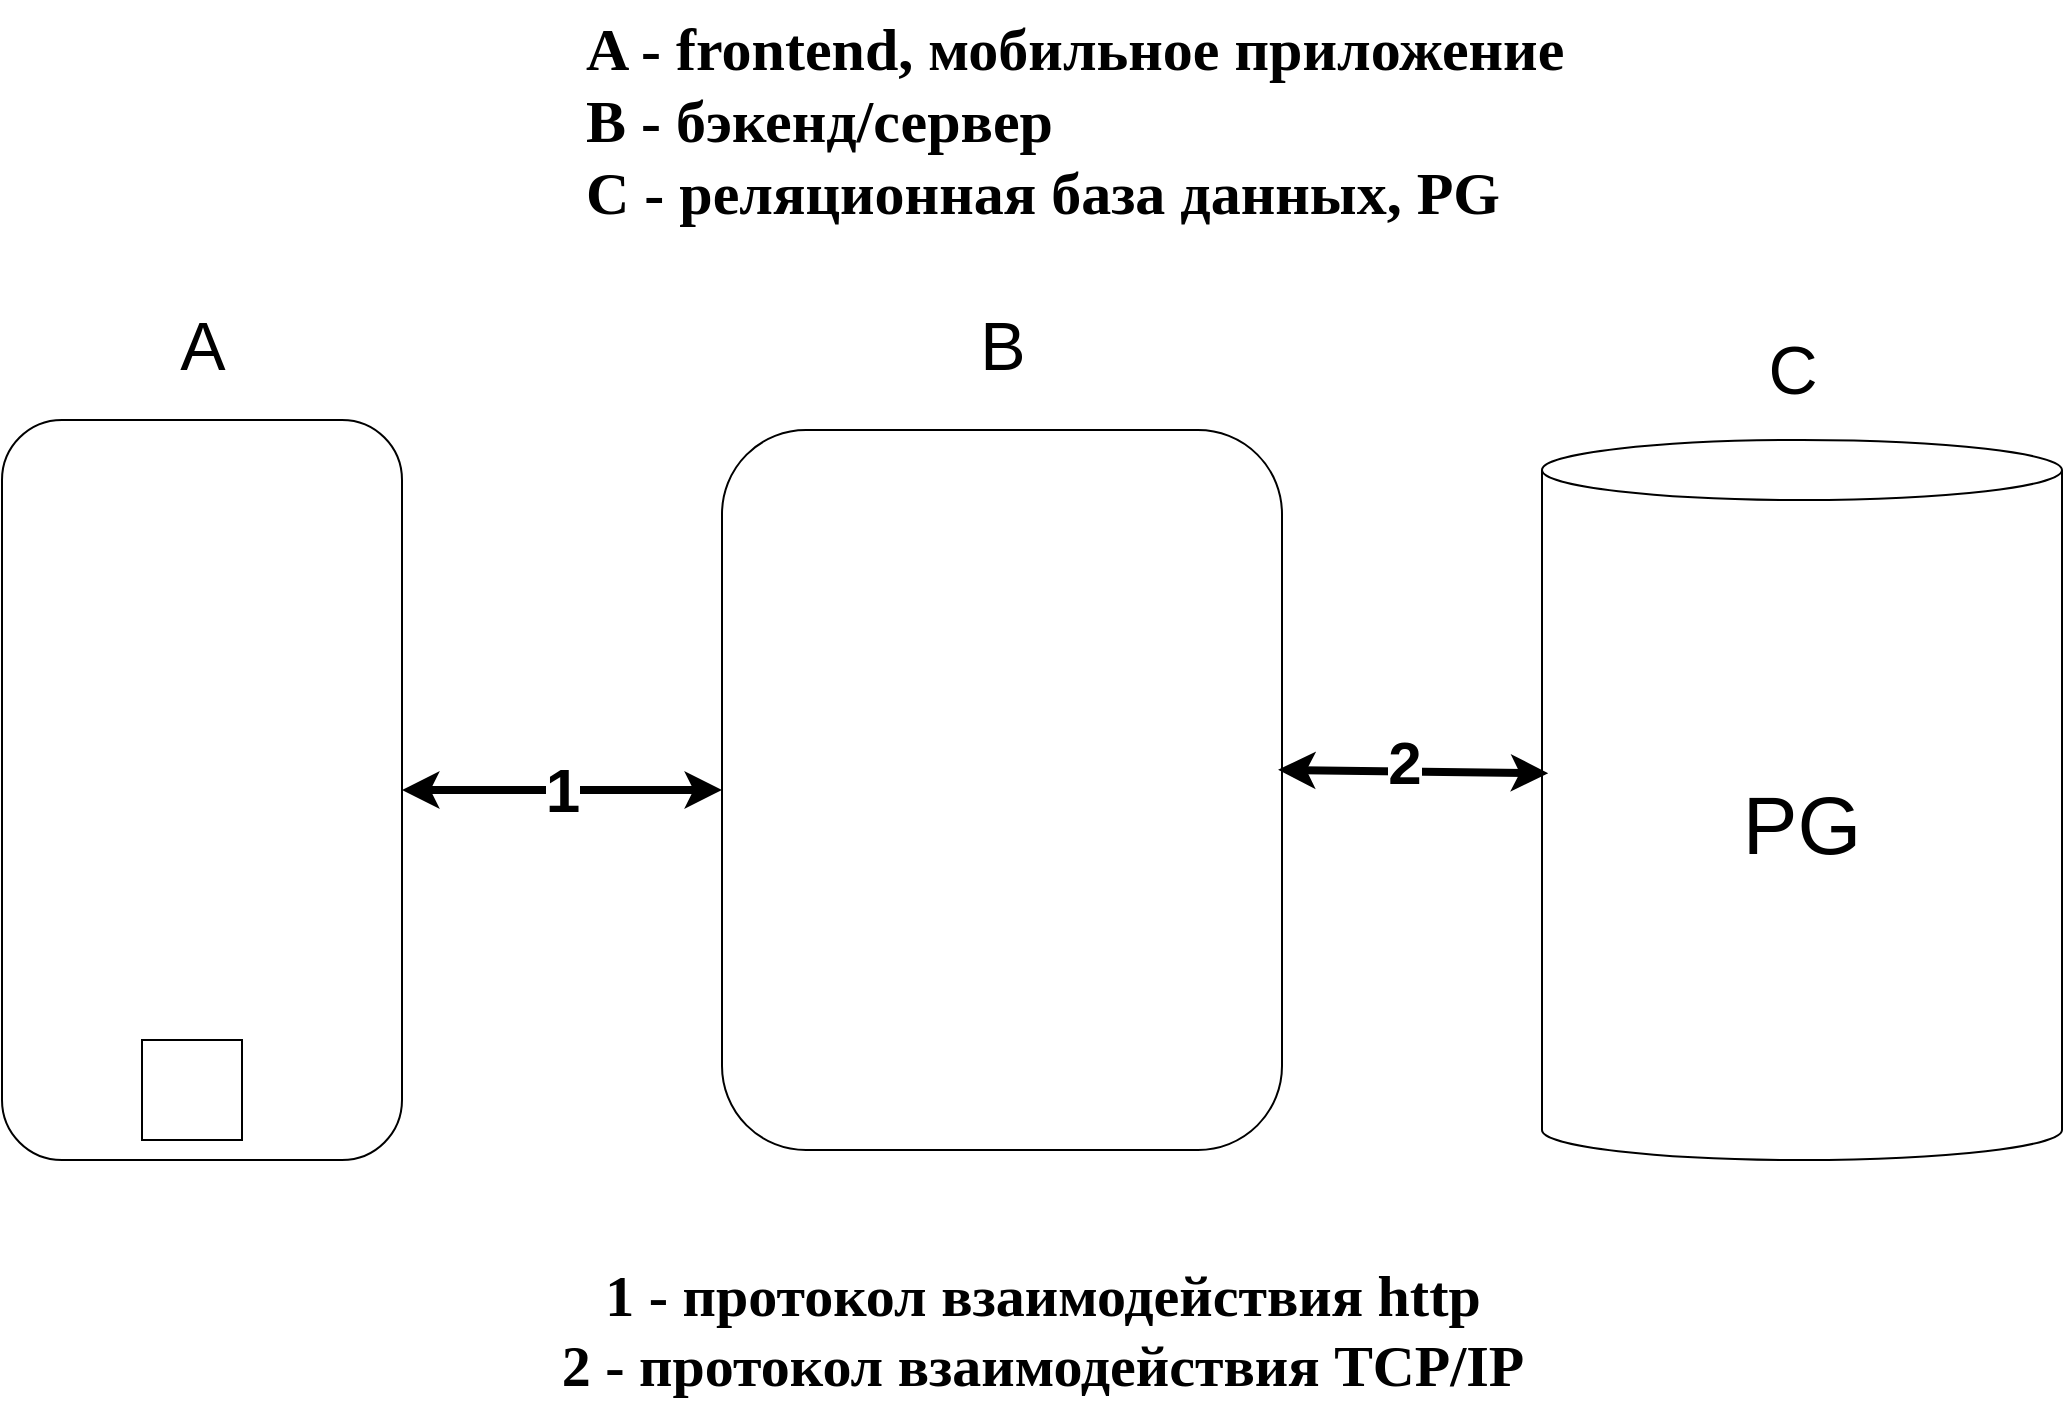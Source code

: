 <mxfile version="24.8.3">
  <diagram name="Page-1" id="929967ad-93f9-6ef4-fab6-5d389245f69c">
    <mxGraphModel dx="1760" dy="936" grid="0" gridSize="10" guides="1" tooltips="1" connect="1" arrows="1" fold="1" page="1" pageScale="1.5" pageWidth="1169" pageHeight="826" background="none" math="0" shadow="0">
      <root>
        <mxCell id="0" style=";html=1;" />
        <mxCell id="1" style=";html=1;" parent="0" />
        <mxCell id="BDkpAiGpnQuZh4Utp9hv-2" value="" style="rounded=1;whiteSpace=wrap;html=1;" parent="1" vertex="1">
          <mxGeometry x="310" y="470" width="200" height="370" as="geometry" />
        </mxCell>
        <mxCell id="BDkpAiGpnQuZh4Utp9hv-3" value="" style="rounded=1;whiteSpace=wrap;html=1;" parent="1" vertex="1">
          <mxGeometry x="670" y="475" width="280" height="360" as="geometry" />
        </mxCell>
        <mxCell id="BDkpAiGpnQuZh4Utp9hv-5" value="&lt;font style=&quot;font-size: 41px;&quot;&gt;PG&lt;/font&gt;" style="shape=cylinder3;whiteSpace=wrap;html=1;boundedLbl=1;backgroundOutline=1;size=15;" parent="1" vertex="1">
          <mxGeometry x="1080" y="480" width="260" height="360" as="geometry" />
        </mxCell>
        <mxCell id="BDkpAiGpnQuZh4Utp9hv-6" value="&lt;font style=&quot;font-size: 34px;&quot;&gt;A&lt;/font&gt;" style="text;html=1;align=center;verticalAlign=middle;resizable=0;points=[];autosize=1;strokeColor=none;fillColor=none;" parent="1" vertex="1">
          <mxGeometry x="385" y="408" width="50" height="50" as="geometry" />
        </mxCell>
        <mxCell id="BDkpAiGpnQuZh4Utp9hv-7" value="&lt;font style=&quot;font-size: 34px;&quot;&gt;B&lt;/font&gt;" style="text;html=1;align=center;verticalAlign=middle;resizable=0;points=[];autosize=1;strokeColor=none;fillColor=none;" parent="1" vertex="1">
          <mxGeometry x="785" y="408" width="50" height="50" as="geometry" />
        </mxCell>
        <mxCell id="BDkpAiGpnQuZh4Utp9hv-8" value="&lt;font style=&quot;font-size: 34px;&quot;&gt;C&lt;/font&gt;" style="text;html=1;align=center;verticalAlign=middle;resizable=0;points=[];autosize=1;strokeColor=none;fillColor=none;" parent="1" vertex="1">
          <mxGeometry x="1180" y="420" width="50" height="50" as="geometry" />
        </mxCell>
        <mxCell id="BDkpAiGpnQuZh4Utp9hv-9" value="" style="endArrow=classic;startArrow=classic;html=1;rounded=0;exitX=1;exitY=0.5;exitDx=0;exitDy=0;entryX=0;entryY=0.5;entryDx=0;entryDy=0;strokeWidth=4;" parent="1" source="BDkpAiGpnQuZh4Utp9hv-2" target="BDkpAiGpnQuZh4Utp9hv-3" edge="1">
          <mxGeometry width="50" height="50" relative="1" as="geometry">
            <mxPoint x="560" y="660" as="sourcePoint" />
            <mxPoint x="610" y="610" as="targetPoint" />
          </mxGeometry>
        </mxCell>
        <mxCell id="BDkpAiGpnQuZh4Utp9hv-18" value="&lt;font style=&quot;font-size: 31px;&quot;&gt;&lt;b&gt;1&lt;/b&gt;&lt;/font&gt;" style="edgeLabel;html=1;align=center;verticalAlign=middle;resizable=0;points=[];" parent="BDkpAiGpnQuZh4Utp9hv-9" vertex="1" connectable="0">
          <mxGeometry x="0.05" y="1" relative="1" as="geometry">
            <mxPoint x="-4" y="1" as="offset" />
          </mxGeometry>
        </mxCell>
        <mxCell id="BDkpAiGpnQuZh4Utp9hv-11" value="" style="endArrow=classic;startArrow=classic;html=1;rounded=0;entryX=0.012;entryY=0.463;entryDx=0;entryDy=0;entryPerimeter=0;strokeWidth=4;exitX=0.993;exitY=0.472;exitDx=0;exitDy=0;exitPerimeter=0;" parent="1" source="BDkpAiGpnQuZh4Utp9hv-3" target="BDkpAiGpnQuZh4Utp9hv-5" edge="1">
          <mxGeometry width="50" height="50" relative="1" as="geometry">
            <mxPoint x="950" y="660" as="sourcePoint" />
            <mxPoint x="1050" y="610" as="targetPoint" />
          </mxGeometry>
        </mxCell>
        <mxCell id="BDkpAiGpnQuZh4Utp9hv-19" value="&lt;font size=&quot;1&quot; style=&quot;&quot;&gt;&lt;b style=&quot;font-size: 30px;&quot;&gt;2&lt;/b&gt;&lt;/font&gt;" style="edgeLabel;html=1;align=center;verticalAlign=middle;resizable=0;points=[];" parent="BDkpAiGpnQuZh4Utp9hv-11" vertex="1" connectable="0">
          <mxGeometry x="0.139" y="-2" relative="1" as="geometry">
            <mxPoint x="-14" y="-7" as="offset" />
          </mxGeometry>
        </mxCell>
        <mxCell id="BDkpAiGpnQuZh4Utp9hv-12" value="" style="whiteSpace=wrap;html=1;aspect=fixed;" parent="1" vertex="1">
          <mxGeometry x="380" y="780" width="50" height="50" as="geometry" />
        </mxCell>
        <mxCell id="BDkpAiGpnQuZh4Utp9hv-13" value="&lt;font face=&quot;Times New Roman&quot; style=&quot;font-size: 30px;&quot;&gt;&lt;b&gt;A - frontend, мобильное приложение&lt;/b&gt;&lt;/font&gt;&lt;div style=&quot;font-size: 30px;&quot;&gt;&lt;font face=&quot;aw40Hw0C_Zgaz-Kg1HYq&quot; style=&quot;font-size: 30px;&quot;&gt;&lt;b&gt;B - бэкенд/сервер&lt;/b&gt;&lt;/font&gt;&lt;/div&gt;&lt;div style=&quot;font-size: 30px;&quot;&gt;&lt;font face=&quot;aw40Hw0C_Zgaz-Kg1HYq&quot; style=&quot;font-size: 30px;&quot;&gt;&lt;b&gt;С - реляционная база данных, PG&lt;/b&gt;&lt;/font&gt;&lt;/div&gt;" style="text;html=1;align=left;verticalAlign=middle;resizable=0;points=[];autosize=1;strokeColor=none;fillColor=none;" parent="1" vertex="1">
          <mxGeometry x="600" y="260" width="510" height="120" as="geometry" />
        </mxCell>
        <mxCell id="BDkpAiGpnQuZh4Utp9hv-22" value="&lt;font size=&quot;1&quot; face=&quot;Times New Roman&quot; style=&quot;&quot;&gt;&lt;b style=&quot;font-size: 29px;&quot;&gt;1 - протокол взаимодействия http&lt;/b&gt;&lt;/font&gt;&lt;div&gt;&lt;font size=&quot;1&quot; face=&quot;Times New Roman&quot; style=&quot;&quot;&gt;&lt;b style=&quot;font-size: 29px;&quot;&gt;2 - протокол взаимодействия TCP/IP&lt;/b&gt;&lt;/font&gt;&lt;/div&gt;" style="text;html=1;align=center;verticalAlign=middle;resizable=0;points=[];autosize=1;strokeColor=none;fillColor=none;" parent="1" vertex="1">
          <mxGeometry x="580" y="885" width="500" height="80" as="geometry" />
        </mxCell>
      </root>
    </mxGraphModel>
  </diagram>
</mxfile>
